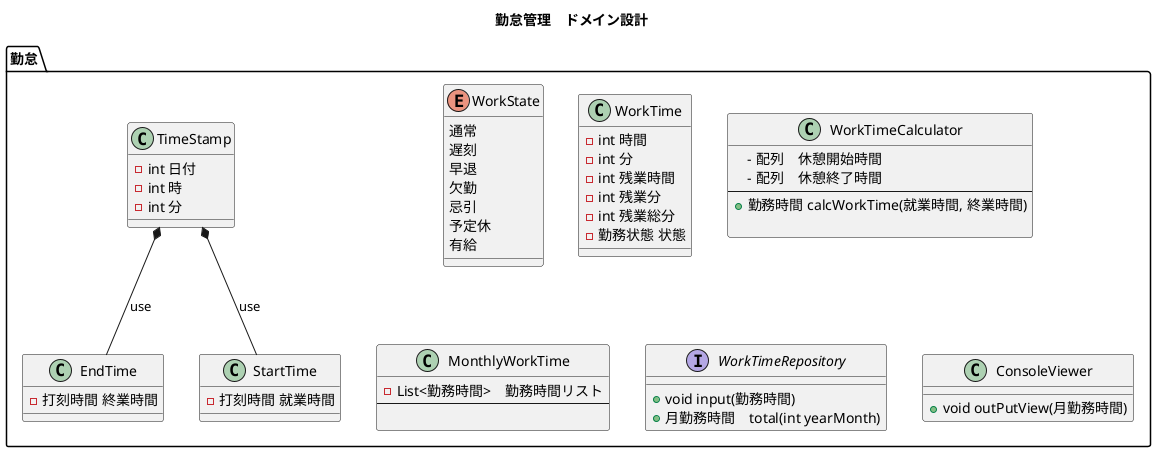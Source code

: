 @startuml

title 勤怠管理　ドメイン設計


package 勤怠{

    enum 勤務状態 as "WorkState"{
     通常
     遅刻
     早退
     欠勤
     忌引
     予定休
     有給
    }

    class 打刻時間 as "TimeStamp"{
     - int 日付
     - int 時
     – int 分
    }


    class 終業時間 as "EndTime"{
     - 打刻時間 終業時間
    }
    打刻時間 *-- "終業時間" : use

    class 就業時間 as "StartTime" {
     - 打刻時間 就業時間
    }
    打刻時間 *-- "就業時間" : use

    class 勤務時間 as "WorkTime"{
     - int 時間
     – int 分
     - int 残業時間
     - int 残業分
     - int 残業総分
     - 勤務状態 状態
    }

    class 勤務時間算出者 as "WorkTimeCalculator"{
    　- 配列　休憩開始時間
    　- 配列　休憩終了時間
    --
     + 勤務時間 calcWorkTime(就業時間, 終業時間)

    }

    class 月勤務時間 as "MonthlyWorkTime"{
     - List<勤務時間>　勤務時間リスト
     --

    }


    interface 勤務時間リポジトリ as "WorkTimeRepository"{
      + void input(勤務時間)
      + 月勤務時間　total(int yearMonth)
    }

    class コンソール出力 as "ConsoleViewer"{
     + void outPutView(月勤務時間)
    }
}
@enduml

